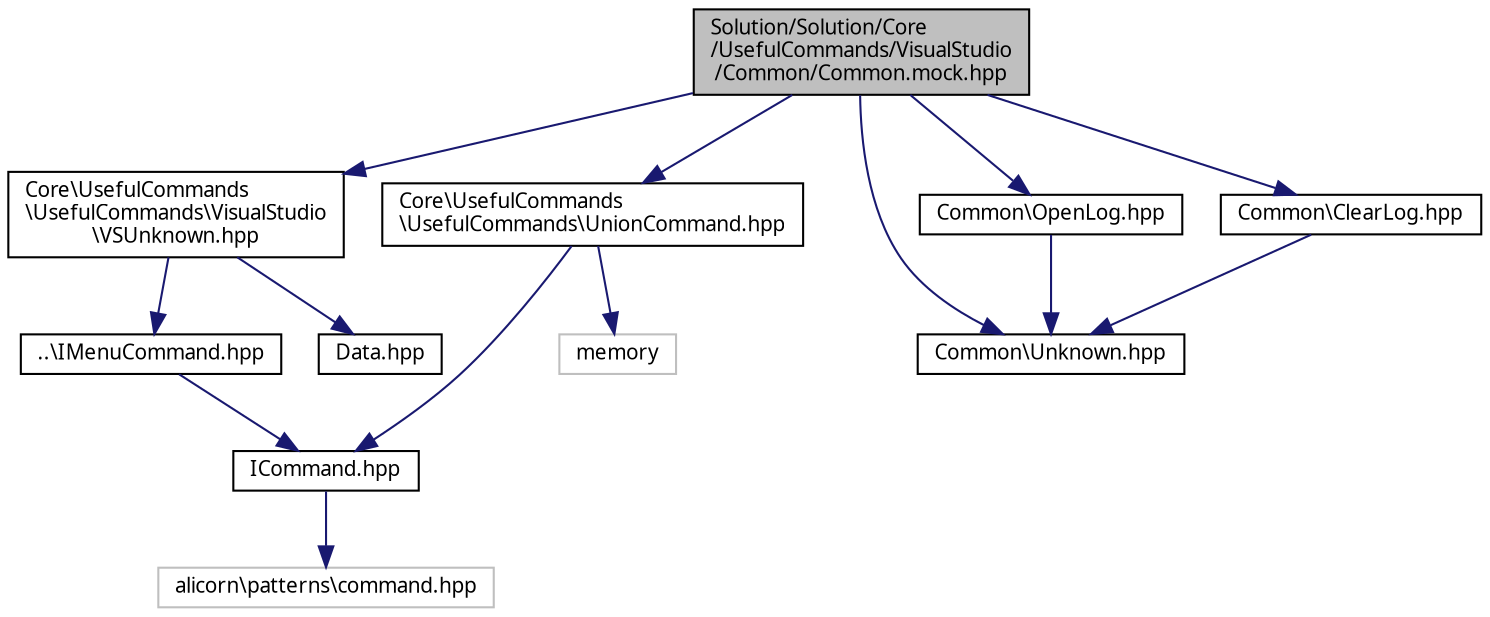 digraph "Solution/Solution/Core/UsefulCommands/VisualStudio/Common/Common.mock.hpp"
{
 // INTERACTIVE_SVG=YES
  edge [fontname="Verdana",fontsize="10",labelfontname="Verdana",labelfontsize="10"];
  node [fontname="Verdana",fontsize="10",shape=record];
  Node1 [label="Solution/Solution/Core\l/UsefulCommands/VisualStudio\l/Common/Common.mock.hpp",height=0.2,width=0.4,color="black", fillcolor="grey75", style="filled", fontcolor="black"];
  Node1 -> Node2 [color="midnightblue",fontsize="10",style="solid",fontname="Verdana"];
  Node2 [label="Core\\UsefulCommands\l\\UsefulCommands\\VisualStudio\l\\VSUnknown.hpp",height=0.2,width=0.4,color="black", fillcolor="white", style="filled",URL="$_v_s_unknown_8hpp_source.html"];
  Node2 -> Node3 [color="midnightblue",fontsize="10",style="solid",fontname="Verdana"];
  Node3 [label="..\\IMenuCommand.hpp",height=0.2,width=0.4,color="black", fillcolor="white", style="filled",URL="$_i_menu_command_8hpp_source.html"];
  Node3 -> Node4 [color="midnightblue",fontsize="10",style="solid",fontname="Verdana"];
  Node4 [label="ICommand.hpp",height=0.2,width=0.4,color="black", fillcolor="white", style="filled",URL="$_i_command_8hpp_source.html"];
  Node4 -> Node5 [color="midnightblue",fontsize="10",style="solid",fontname="Verdana"];
  Node5 [label="alicorn\\patterns\\command.hpp",height=0.2,width=0.4,color="grey75", fillcolor="white", style="filled"];
  Node2 -> Node6 [color="midnightblue",fontsize="10",style="solid",fontname="Verdana"];
  Node6 [label="Data.hpp",height=0.2,width=0.4,color="black", fillcolor="white", style="filled",URL="$_core_2_useful_commands_2_useful_commands_2_visual_studio_2_data_8hpp_source.html"];
  Node1 -> Node7 [color="midnightblue",fontsize="10",style="solid",fontname="Verdana"];
  Node7 [label="Core\\UsefulCommands\l\\UsefulCommands\\UnionCommand.hpp",height=0.2,width=0.4,color="black", fillcolor="white", style="filled",URL="$_union_command_8hpp_source.html"];
  Node7 -> Node8 [color="midnightblue",fontsize="10",style="solid",fontname="Verdana"];
  Node8 [label="memory",height=0.2,width=0.4,color="grey75", fillcolor="white", style="filled"];
  Node7 -> Node4 [color="midnightblue",fontsize="10",style="solid",fontname="Verdana"];
  Node1 -> Node9 [color="midnightblue",fontsize="10",style="solid",fontname="Verdana"];
  Node9 [label="Common\\Unknown.hpp",height=0.2,width=0.4,color="black", fillcolor="white", style="filled",URL="$_unknown_8hpp_source.html"];
  Node1 -> Node10 [color="midnightblue",fontsize="10",style="solid",fontname="Verdana"];
  Node10 [label="Common\\OpenLog.hpp",height=0.2,width=0.4,color="black", fillcolor="white", style="filled",URL="$_open_log_8hpp_source.html"];
  Node10 -> Node9 [color="midnightblue",fontsize="10",style="solid",fontname="Verdana"];
  Node1 -> Node11 [color="midnightblue",fontsize="10",style="solid",fontname="Verdana"];
  Node11 [label="Common\\ClearLog.hpp",height=0.2,width=0.4,color="black", fillcolor="white", style="filled",URL="$_clear_log_8hpp_source.html"];
  Node11 -> Node9 [color="midnightblue",fontsize="10",style="solid",fontname="Verdana"];
}
